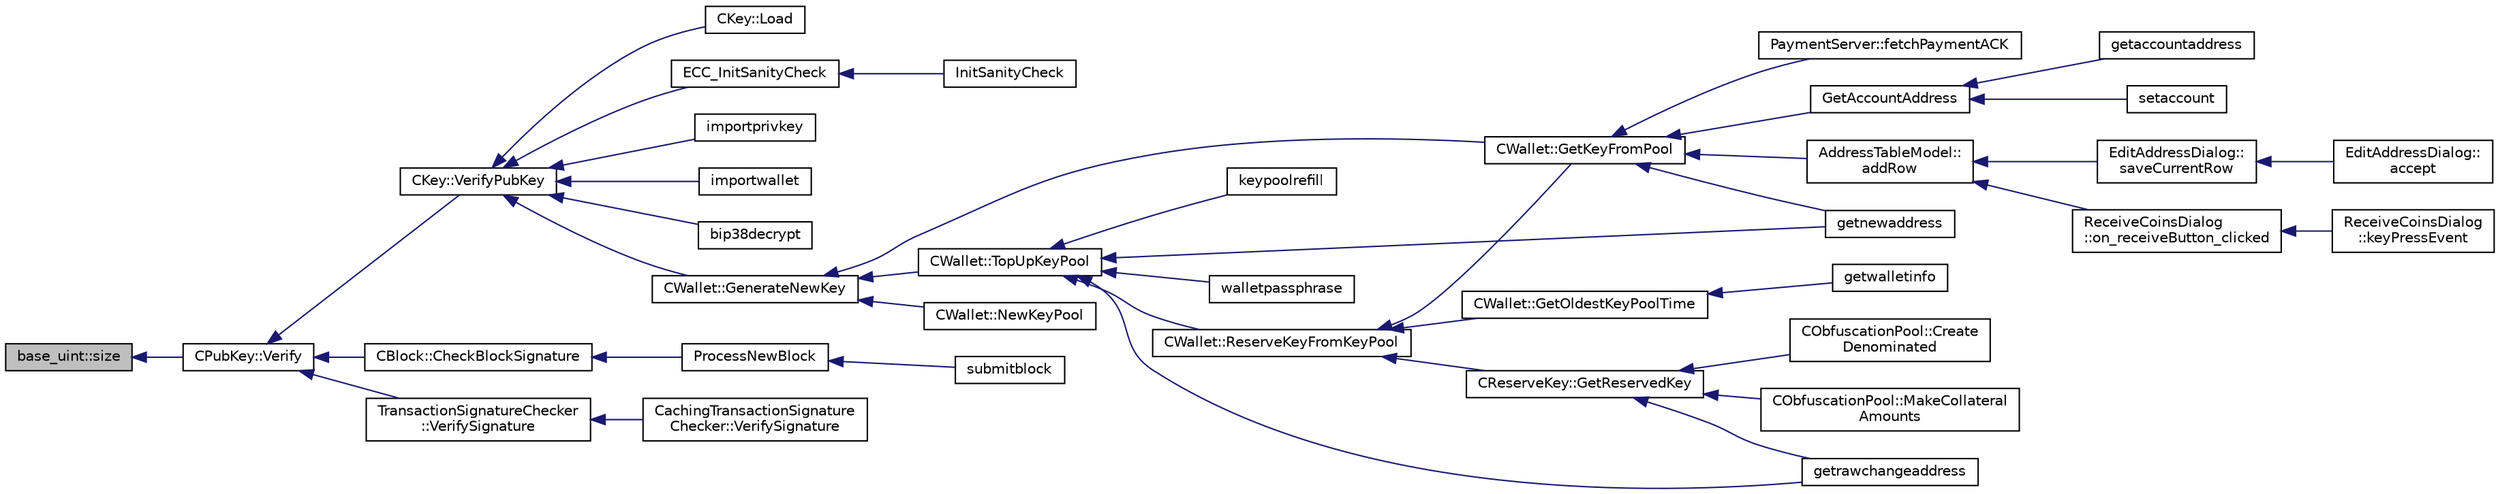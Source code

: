 digraph "base_uint::size"
{
  edge [fontname="Helvetica",fontsize="10",labelfontname="Helvetica",labelfontsize="10"];
  node [fontname="Helvetica",fontsize="10",shape=record];
  rankdir="LR";
  Node420 [label="base_uint::size",height=0.2,width=0.4,color="black", fillcolor="grey75", style="filled", fontcolor="black"];
  Node420 -> Node421 [dir="back",color="midnightblue",fontsize="10",style="solid",fontname="Helvetica"];
  Node421 [label="CPubKey::Verify",height=0.2,width=0.4,color="black", fillcolor="white", style="filled",URL="$class_c_pub_key.html#a5b3fef213b227394ca9d0a1e3baa957e",tooltip="Verify a DER signature (~72 bytes). "];
  Node421 -> Node422 [dir="back",color="midnightblue",fontsize="10",style="solid",fontname="Helvetica"];
  Node422 [label="CKey::VerifyPubKey",height=0.2,width=0.4,color="black", fillcolor="white", style="filled",URL="$class_c_key.html#ac53425b8d0f89067bce781c485101b20",tooltip="Verify thoroughly whether a private key and a public key match. "];
  Node422 -> Node423 [dir="back",color="midnightblue",fontsize="10",style="solid",fontname="Helvetica"];
  Node423 [label="CKey::Load",height=0.2,width=0.4,color="black", fillcolor="white", style="filled",URL="$class_c_key.html#a141751588f8bfe5f1b6fc27f4e64b63f",tooltip="Load private key and check that public key matches. "];
  Node422 -> Node424 [dir="back",color="midnightblue",fontsize="10",style="solid",fontname="Helvetica"];
  Node424 [label="ECC_InitSanityCheck",height=0.2,width=0.4,color="black", fillcolor="white", style="filled",URL="$key_8h.html#a55cc40f04bf887c1000667caccb0684a",tooltip="Check that required EC support is available at runtime. "];
  Node424 -> Node425 [dir="back",color="midnightblue",fontsize="10",style="solid",fontname="Helvetica"];
  Node425 [label="InitSanityCheck",height=0.2,width=0.4,color="black", fillcolor="white", style="filled",URL="$init_8cpp.html#a878797b40fb8eb0d7f330a41d7742d11",tooltip="Sanity checks Ensure that DIVI is running in a usable environment with all necessary library support..."];
  Node422 -> Node426 [dir="back",color="midnightblue",fontsize="10",style="solid",fontname="Helvetica"];
  Node426 [label="importprivkey",height=0.2,width=0.4,color="black", fillcolor="white", style="filled",URL="$rpcdump_8cpp.html#a3a6fdb974fce01220a895393d444e981"];
  Node422 -> Node427 [dir="back",color="midnightblue",fontsize="10",style="solid",fontname="Helvetica"];
  Node427 [label="importwallet",height=0.2,width=0.4,color="black", fillcolor="white", style="filled",URL="$rpcdump_8cpp.html#a2566d5c9dd1938b74e70398cdb3ac5c1"];
  Node422 -> Node428 [dir="back",color="midnightblue",fontsize="10",style="solid",fontname="Helvetica"];
  Node428 [label="bip38decrypt",height=0.2,width=0.4,color="black", fillcolor="white", style="filled",URL="$rpcdump_8cpp.html#a64a0e2e87f6d741efd662ac94080159d"];
  Node422 -> Node429 [dir="back",color="midnightblue",fontsize="10",style="solid",fontname="Helvetica"];
  Node429 [label="CWallet::GenerateNewKey",height=0.2,width=0.4,color="black", fillcolor="white", style="filled",URL="$group__map_wallet.html#ga061fe7f54f80ec40f856b3e6365c2f4a"];
  Node429 -> Node430 [dir="back",color="midnightblue",fontsize="10",style="solid",fontname="Helvetica"];
  Node430 [label="CWallet::NewKeyPool",height=0.2,width=0.4,color="black", fillcolor="white", style="filled",URL="$group___actions.html#ga7353ba1e79fc4167fbfbe79b41698fa7",tooltip="Mark old keypool keys as used, and generate all new keys. "];
  Node429 -> Node431 [dir="back",color="midnightblue",fontsize="10",style="solid",fontname="Helvetica"];
  Node431 [label="CWallet::TopUpKeyPool",height=0.2,width=0.4,color="black", fillcolor="white", style="filled",URL="$group___actions.html#ga9730278506e0a4f1c65239b951525b55"];
  Node431 -> Node432 [dir="back",color="midnightblue",fontsize="10",style="solid",fontname="Helvetica"];
  Node432 [label="getnewaddress",height=0.2,width=0.4,color="black", fillcolor="white", style="filled",URL="$rpcwallet_8cpp.html#aead824d845d670fbd8f187ebd4f9a535"];
  Node431 -> Node433 [dir="back",color="midnightblue",fontsize="10",style="solid",fontname="Helvetica"];
  Node433 [label="getrawchangeaddress",height=0.2,width=0.4,color="black", fillcolor="white", style="filled",URL="$rpcwallet_8cpp.html#ae71809202b4dcc13d2034c5c72af34da"];
  Node431 -> Node434 [dir="back",color="midnightblue",fontsize="10",style="solid",fontname="Helvetica"];
  Node434 [label="keypoolrefill",height=0.2,width=0.4,color="black", fillcolor="white", style="filled",URL="$rpcwallet_8cpp.html#afe8615fcf2c8e5319166c2fa8c638e08"];
  Node431 -> Node435 [dir="back",color="midnightblue",fontsize="10",style="solid",fontname="Helvetica"];
  Node435 [label="walletpassphrase",height=0.2,width=0.4,color="black", fillcolor="white", style="filled",URL="$rpcwallet_8cpp.html#a733f7c70e7c18783935e6de9643c0086"];
  Node431 -> Node436 [dir="back",color="midnightblue",fontsize="10",style="solid",fontname="Helvetica"];
  Node436 [label="CWallet::ReserveKeyFromKeyPool",height=0.2,width=0.4,color="black", fillcolor="white", style="filled",URL="$group___actions.html#ga9921854840668a1856998f041177dd2b"];
  Node436 -> Node437 [dir="back",color="midnightblue",fontsize="10",style="solid",fontname="Helvetica"];
  Node437 [label="CWallet::GetKeyFromPool",height=0.2,width=0.4,color="black", fillcolor="white", style="filled",URL="$group___actions.html#ga18549ec5c472c003afc4794daeb9adfd"];
  Node437 -> Node438 [dir="back",color="midnightblue",fontsize="10",style="solid",fontname="Helvetica"];
  Node438 [label="AddressTableModel::\laddRow",height=0.2,width=0.4,color="black", fillcolor="white", style="filled",URL="$class_address_table_model.html#aa72edd2a093a6e9318639d69d3a23488"];
  Node438 -> Node439 [dir="back",color="midnightblue",fontsize="10",style="solid",fontname="Helvetica"];
  Node439 [label="EditAddressDialog::\lsaveCurrentRow",height=0.2,width=0.4,color="black", fillcolor="white", style="filled",URL="$class_edit_address_dialog.html#a8494a551799cd1f4c253e557424c206c"];
  Node439 -> Node440 [dir="back",color="midnightblue",fontsize="10",style="solid",fontname="Helvetica"];
  Node440 [label="EditAddressDialog::\laccept",height=0.2,width=0.4,color="black", fillcolor="white", style="filled",URL="$class_edit_address_dialog.html#ac52b71129806bccf6533d0e9441393b6"];
  Node438 -> Node441 [dir="back",color="midnightblue",fontsize="10",style="solid",fontname="Helvetica"];
  Node441 [label="ReceiveCoinsDialog\l::on_receiveButton_clicked",height=0.2,width=0.4,color="black", fillcolor="white", style="filled",URL="$class_receive_coins_dialog.html#a9db8de31f6889288cb22c061aa51e0cd"];
  Node441 -> Node442 [dir="back",color="midnightblue",fontsize="10",style="solid",fontname="Helvetica"];
  Node442 [label="ReceiveCoinsDialog\l::keyPressEvent",height=0.2,width=0.4,color="black", fillcolor="white", style="filled",URL="$class_receive_coins_dialog.html#abcf17b510c473bf3e94ef12f7f5cfc10"];
  Node437 -> Node443 [dir="back",color="midnightblue",fontsize="10",style="solid",fontname="Helvetica"];
  Node443 [label="PaymentServer::fetchPaymentACK",height=0.2,width=0.4,color="black", fillcolor="white", style="filled",URL="$class_payment_server.html#ab846f9e8778e5cc878b644133e8628f1"];
  Node437 -> Node432 [dir="back",color="midnightblue",fontsize="10",style="solid",fontname="Helvetica"];
  Node437 -> Node444 [dir="back",color="midnightblue",fontsize="10",style="solid",fontname="Helvetica"];
  Node444 [label="GetAccountAddress",height=0.2,width=0.4,color="black", fillcolor="white", style="filled",URL="$rpcwallet_8cpp.html#aa3d9baf7a6fc6c9f0a08ec861ca52f59"];
  Node444 -> Node445 [dir="back",color="midnightblue",fontsize="10",style="solid",fontname="Helvetica"];
  Node445 [label="getaccountaddress",height=0.2,width=0.4,color="black", fillcolor="white", style="filled",URL="$rpcwallet_8cpp.html#a92145bcb3cfb45eb47dca18f1c94c434"];
  Node444 -> Node446 [dir="back",color="midnightblue",fontsize="10",style="solid",fontname="Helvetica"];
  Node446 [label="setaccount",height=0.2,width=0.4,color="black", fillcolor="white", style="filled",URL="$rpcwallet_8cpp.html#a6bf0dc200554f841a4549a2e5087f699"];
  Node436 -> Node447 [dir="back",color="midnightblue",fontsize="10",style="solid",fontname="Helvetica"];
  Node447 [label="CWallet::GetOldestKeyPoolTime",height=0.2,width=0.4,color="black", fillcolor="white", style="filled",URL="$group___actions.html#ga2555a9442e58b3c5593fef21f1b39d2d"];
  Node447 -> Node448 [dir="back",color="midnightblue",fontsize="10",style="solid",fontname="Helvetica"];
  Node448 [label="getwalletinfo",height=0.2,width=0.4,color="black", fillcolor="white", style="filled",URL="$rpcwallet_8cpp.html#a9401fef738a283075915e0ea0086fae9"];
  Node436 -> Node449 [dir="back",color="midnightblue",fontsize="10",style="solid",fontname="Helvetica"];
  Node449 [label="CReserveKey::GetReservedKey",height=0.2,width=0.4,color="black", fillcolor="white", style="filled",URL="$group___actions.html#gad198d2d7a54d315c60805ba1cb0caf7c"];
  Node449 -> Node450 [dir="back",color="midnightblue",fontsize="10",style="solid",fontname="Helvetica"];
  Node450 [label="CObfuscationPool::MakeCollateral\lAmounts",height=0.2,width=0.4,color="black", fillcolor="white", style="filled",URL="$class_c_obfuscation_pool.html#a7496f4e868d633d45b9c92af0cc56ac5",tooltip="Split up large inputs or make fee sized inputs. "];
  Node449 -> Node451 [dir="back",color="midnightblue",fontsize="10",style="solid",fontname="Helvetica"];
  Node451 [label="CObfuscationPool::Create\lDenominated",height=0.2,width=0.4,color="black", fillcolor="white", style="filled",URL="$class_c_obfuscation_pool.html#a95e6023ca617da294132311b30179c55"];
  Node449 -> Node433 [dir="back",color="midnightblue",fontsize="10",style="solid",fontname="Helvetica"];
  Node429 -> Node437 [dir="back",color="midnightblue",fontsize="10",style="solid",fontname="Helvetica"];
  Node421 -> Node452 [dir="back",color="midnightblue",fontsize="10",style="solid",fontname="Helvetica"];
  Node452 [label="CBlock::CheckBlockSignature",height=0.2,width=0.4,color="black", fillcolor="white", style="filled",URL="$class_c_block.html#a2ff0deeda85c23cde1a78365d6fc6c2c"];
  Node452 -> Node453 [dir="back",color="midnightblue",fontsize="10",style="solid",fontname="Helvetica"];
  Node453 [label="ProcessNewBlock",height=0.2,width=0.4,color="black", fillcolor="white", style="filled",URL="$main_8h.html#abb32e71aca0c6a769d419194ada13851",tooltip="Process an incoming block. "];
  Node453 -> Node454 [dir="back",color="midnightblue",fontsize="10",style="solid",fontname="Helvetica"];
  Node454 [label="submitblock",height=0.2,width=0.4,color="black", fillcolor="white", style="filled",URL="$rpcmining_8cpp.html#a6fc1aa077add8cb1c74207056616134d"];
  Node421 -> Node455 [dir="back",color="midnightblue",fontsize="10",style="solid",fontname="Helvetica"];
  Node455 [label="TransactionSignatureChecker\l::VerifySignature",height=0.2,width=0.4,color="black", fillcolor="white", style="filled",URL="$class_transaction_signature_checker.html#a8691f10179573b1421defe3843c04c96"];
  Node455 -> Node456 [dir="back",color="midnightblue",fontsize="10",style="solid",fontname="Helvetica"];
  Node456 [label="CachingTransactionSignature\lChecker::VerifySignature",height=0.2,width=0.4,color="black", fillcolor="white", style="filled",URL="$class_caching_transaction_signature_checker.html#a8fb5c049a2f0ef3d4d3fbfeea88b7b53"];
}
